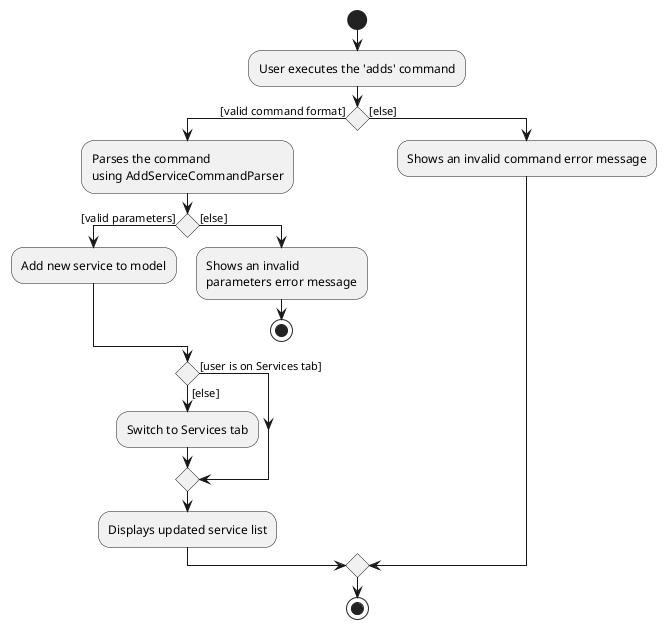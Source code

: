 @startuml
start
:User executes the 'adds' command;

'Since the beta syntax does not support placing the condition outside the
'diamond we place it as the true branch instead.

if () then ([valid command format])
    :Parses the command\nusing AddServiceCommandParser;
    if () then ([valid parameters])
        :Add new service to model;
    else ([else])
        :Shows an invalid\nparameters error message;
        stop
    endif
    if () then ([user is on Services tab])
    else ([else])
        :Switch to Services tab;
    endif
    :Displays updated service list;
else ([else])
    :Shows an invalid command error message;
endif
stop
@enduml
